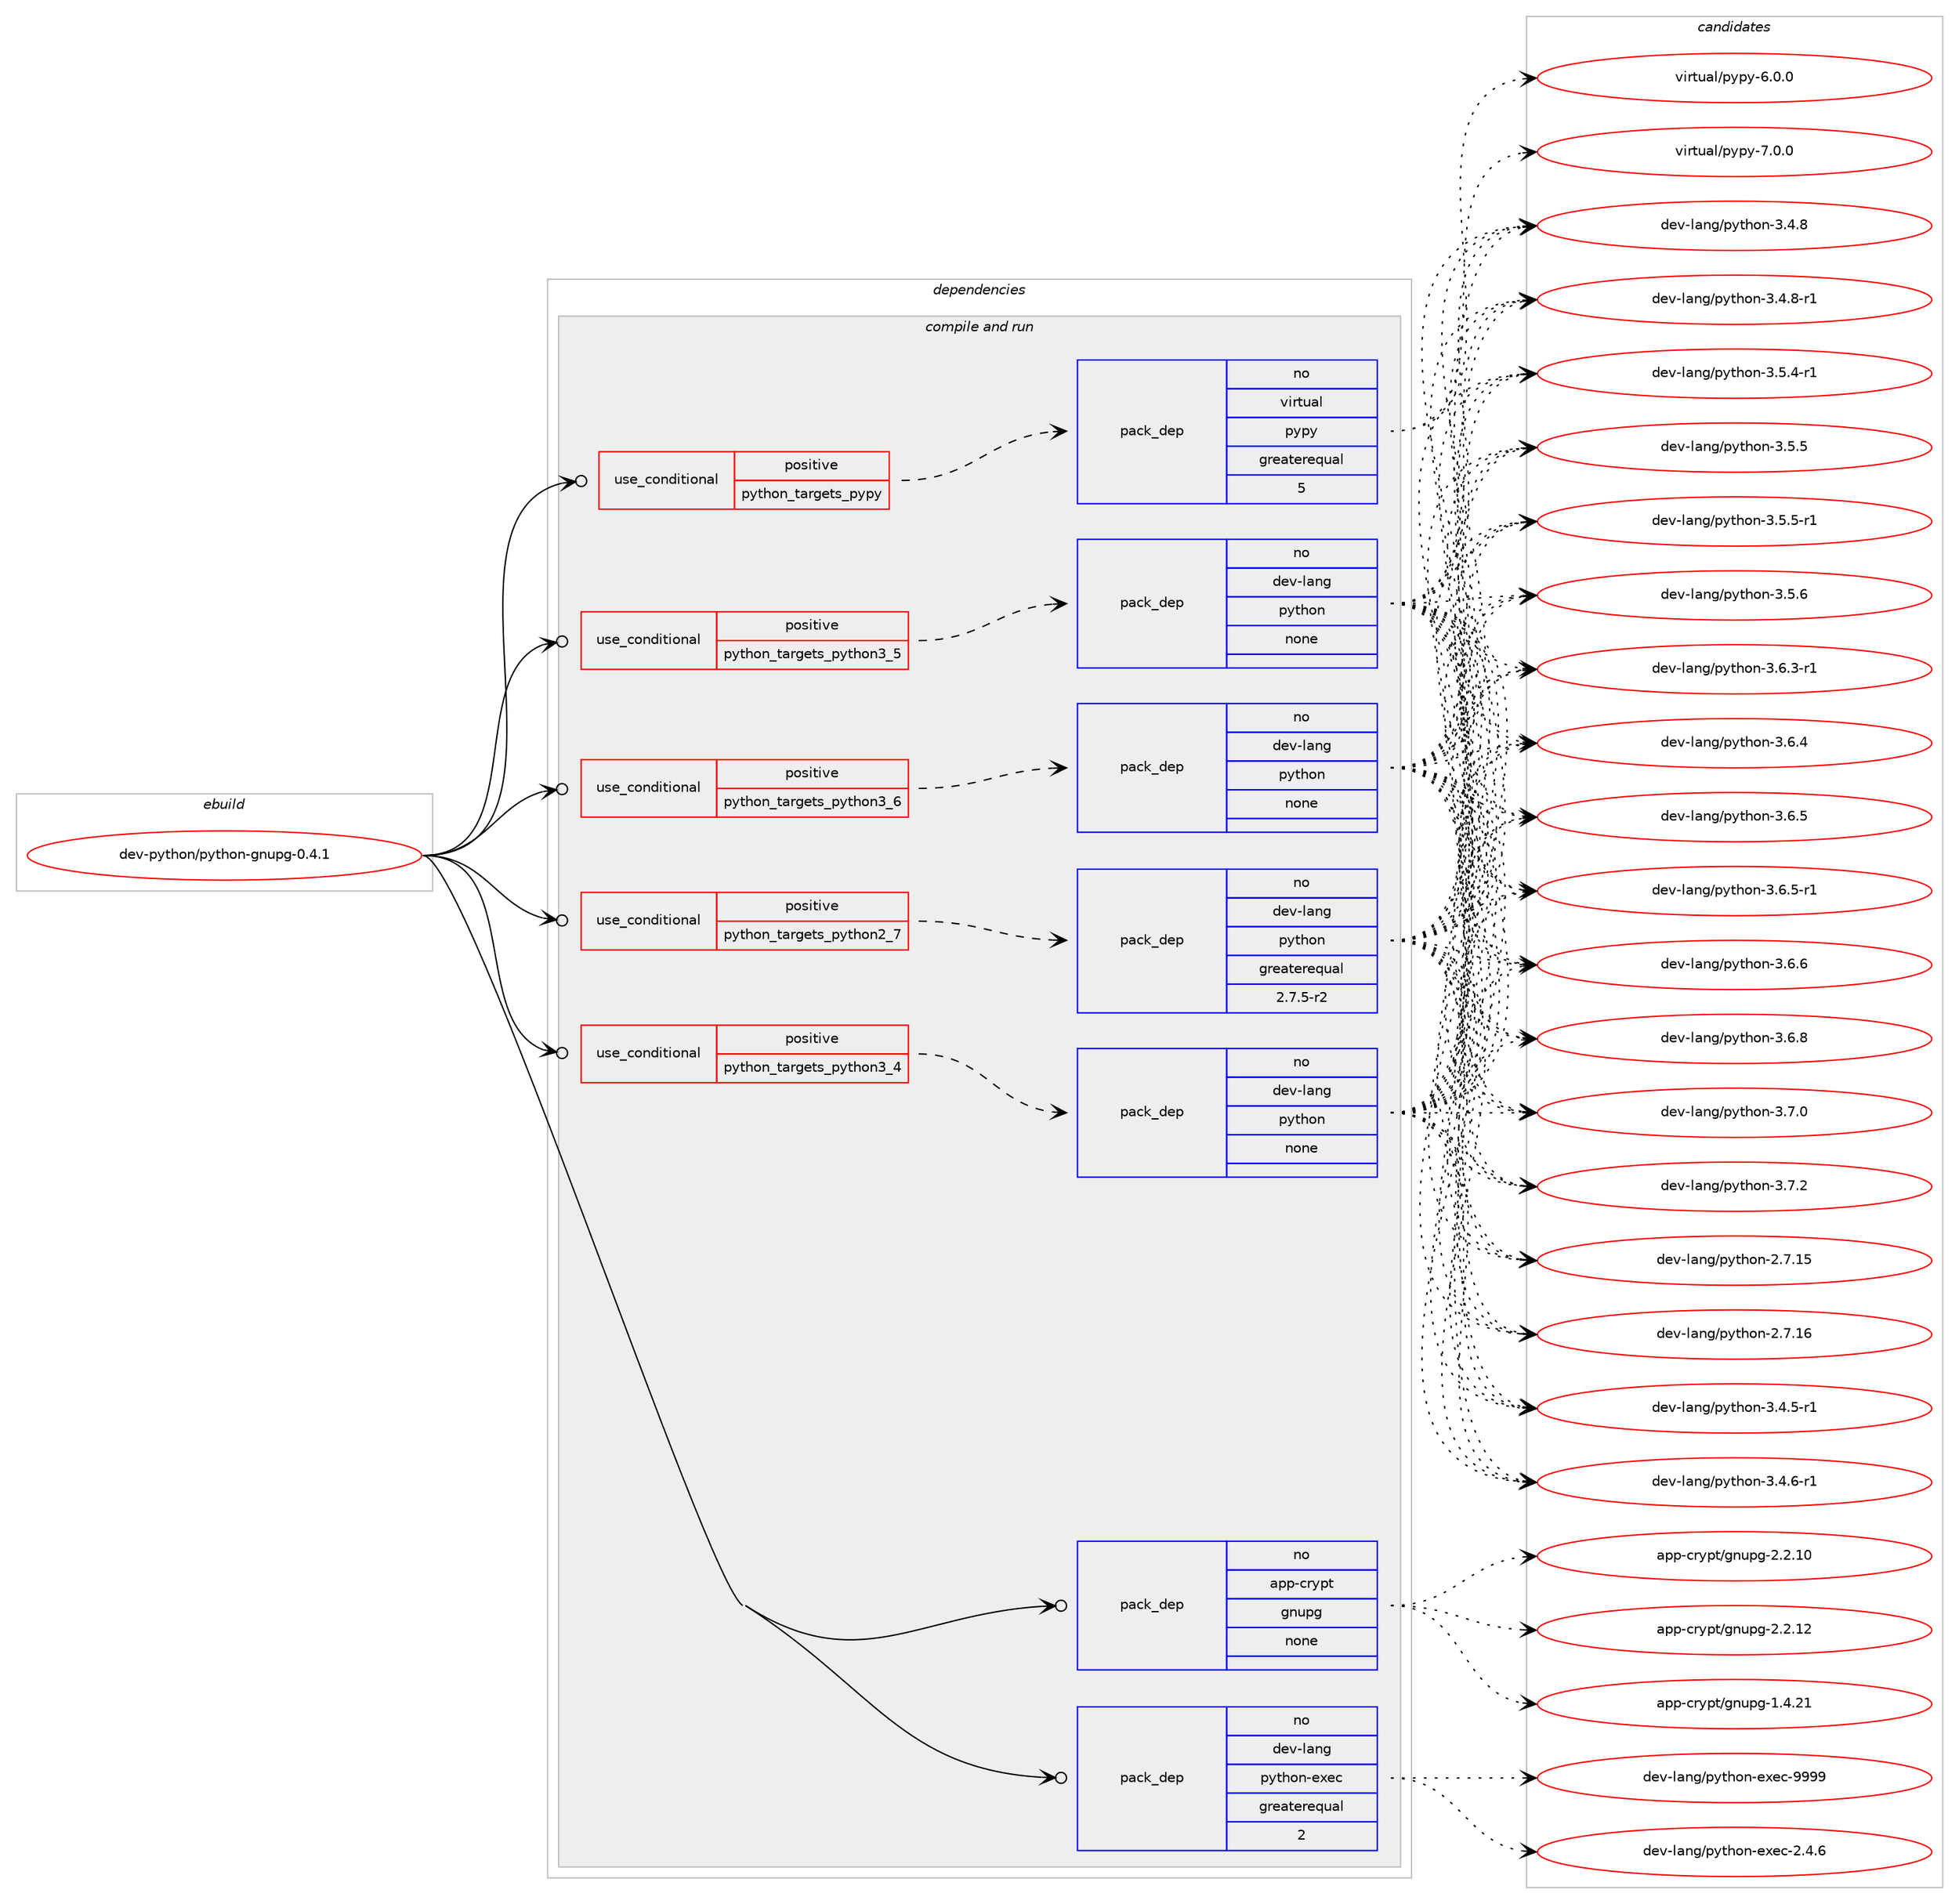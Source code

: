 digraph prolog {

# *************
# Graph options
# *************

newrank=true;
concentrate=true;
compound=true;
graph [rankdir=LR,fontname=Helvetica,fontsize=10,ranksep=1.5];#, ranksep=2.5, nodesep=0.2];
edge  [arrowhead=vee];
node  [fontname=Helvetica,fontsize=10];

# **********
# The ebuild
# **********

subgraph cluster_leftcol {
color=gray;
rank=same;
label=<<i>ebuild</i>>;
id [label="dev-python/python-gnupg-0.4.1", color=red, width=4, href="../dev-python/python-gnupg-0.4.1.svg"];
}

# ****************
# The dependencies
# ****************

subgraph cluster_midcol {
color=gray;
label=<<i>dependencies</i>>;
subgraph cluster_compile {
fillcolor="#eeeeee";
style=filled;
label=<<i>compile</i>>;
}
subgraph cluster_compileandrun {
fillcolor="#eeeeee";
style=filled;
label=<<i>compile and run</i>>;
subgraph cond382690 {
dependency1435049 [label=<<TABLE BORDER="0" CELLBORDER="1" CELLSPACING="0" CELLPADDING="4"><TR><TD ROWSPAN="3" CELLPADDING="10">use_conditional</TD></TR><TR><TD>positive</TD></TR><TR><TD>python_targets_pypy</TD></TR></TABLE>>, shape=none, color=red];
subgraph pack1029006 {
dependency1435050 [label=<<TABLE BORDER="0" CELLBORDER="1" CELLSPACING="0" CELLPADDING="4" WIDTH="220"><TR><TD ROWSPAN="6" CELLPADDING="30">pack_dep</TD></TR><TR><TD WIDTH="110">no</TD></TR><TR><TD>virtual</TD></TR><TR><TD>pypy</TD></TR><TR><TD>greaterequal</TD></TR><TR><TD>5</TD></TR></TABLE>>, shape=none, color=blue];
}
dependency1435049:e -> dependency1435050:w [weight=20,style="dashed",arrowhead="vee"];
}
id:e -> dependency1435049:w [weight=20,style="solid",arrowhead="odotvee"];
subgraph cond382691 {
dependency1435051 [label=<<TABLE BORDER="0" CELLBORDER="1" CELLSPACING="0" CELLPADDING="4"><TR><TD ROWSPAN="3" CELLPADDING="10">use_conditional</TD></TR><TR><TD>positive</TD></TR><TR><TD>python_targets_python2_7</TD></TR></TABLE>>, shape=none, color=red];
subgraph pack1029007 {
dependency1435052 [label=<<TABLE BORDER="0" CELLBORDER="1" CELLSPACING="0" CELLPADDING="4" WIDTH="220"><TR><TD ROWSPAN="6" CELLPADDING="30">pack_dep</TD></TR><TR><TD WIDTH="110">no</TD></TR><TR><TD>dev-lang</TD></TR><TR><TD>python</TD></TR><TR><TD>greaterequal</TD></TR><TR><TD>2.7.5-r2</TD></TR></TABLE>>, shape=none, color=blue];
}
dependency1435051:e -> dependency1435052:w [weight=20,style="dashed",arrowhead="vee"];
}
id:e -> dependency1435051:w [weight=20,style="solid",arrowhead="odotvee"];
subgraph cond382692 {
dependency1435053 [label=<<TABLE BORDER="0" CELLBORDER="1" CELLSPACING="0" CELLPADDING="4"><TR><TD ROWSPAN="3" CELLPADDING="10">use_conditional</TD></TR><TR><TD>positive</TD></TR><TR><TD>python_targets_python3_4</TD></TR></TABLE>>, shape=none, color=red];
subgraph pack1029008 {
dependency1435054 [label=<<TABLE BORDER="0" CELLBORDER="1" CELLSPACING="0" CELLPADDING="4" WIDTH="220"><TR><TD ROWSPAN="6" CELLPADDING="30">pack_dep</TD></TR><TR><TD WIDTH="110">no</TD></TR><TR><TD>dev-lang</TD></TR><TR><TD>python</TD></TR><TR><TD>none</TD></TR><TR><TD></TD></TR></TABLE>>, shape=none, color=blue];
}
dependency1435053:e -> dependency1435054:w [weight=20,style="dashed",arrowhead="vee"];
}
id:e -> dependency1435053:w [weight=20,style="solid",arrowhead="odotvee"];
subgraph cond382693 {
dependency1435055 [label=<<TABLE BORDER="0" CELLBORDER="1" CELLSPACING="0" CELLPADDING="4"><TR><TD ROWSPAN="3" CELLPADDING="10">use_conditional</TD></TR><TR><TD>positive</TD></TR><TR><TD>python_targets_python3_5</TD></TR></TABLE>>, shape=none, color=red];
subgraph pack1029009 {
dependency1435056 [label=<<TABLE BORDER="0" CELLBORDER="1" CELLSPACING="0" CELLPADDING="4" WIDTH="220"><TR><TD ROWSPAN="6" CELLPADDING="30">pack_dep</TD></TR><TR><TD WIDTH="110">no</TD></TR><TR><TD>dev-lang</TD></TR><TR><TD>python</TD></TR><TR><TD>none</TD></TR><TR><TD></TD></TR></TABLE>>, shape=none, color=blue];
}
dependency1435055:e -> dependency1435056:w [weight=20,style="dashed",arrowhead="vee"];
}
id:e -> dependency1435055:w [weight=20,style="solid",arrowhead="odotvee"];
subgraph cond382694 {
dependency1435057 [label=<<TABLE BORDER="0" CELLBORDER="1" CELLSPACING="0" CELLPADDING="4"><TR><TD ROWSPAN="3" CELLPADDING="10">use_conditional</TD></TR><TR><TD>positive</TD></TR><TR><TD>python_targets_python3_6</TD></TR></TABLE>>, shape=none, color=red];
subgraph pack1029010 {
dependency1435058 [label=<<TABLE BORDER="0" CELLBORDER="1" CELLSPACING="0" CELLPADDING="4" WIDTH="220"><TR><TD ROWSPAN="6" CELLPADDING="30">pack_dep</TD></TR><TR><TD WIDTH="110">no</TD></TR><TR><TD>dev-lang</TD></TR><TR><TD>python</TD></TR><TR><TD>none</TD></TR><TR><TD></TD></TR></TABLE>>, shape=none, color=blue];
}
dependency1435057:e -> dependency1435058:w [weight=20,style="dashed",arrowhead="vee"];
}
id:e -> dependency1435057:w [weight=20,style="solid",arrowhead="odotvee"];
subgraph pack1029011 {
dependency1435059 [label=<<TABLE BORDER="0" CELLBORDER="1" CELLSPACING="0" CELLPADDING="4" WIDTH="220"><TR><TD ROWSPAN="6" CELLPADDING="30">pack_dep</TD></TR><TR><TD WIDTH="110">no</TD></TR><TR><TD>app-crypt</TD></TR><TR><TD>gnupg</TD></TR><TR><TD>none</TD></TR><TR><TD></TD></TR></TABLE>>, shape=none, color=blue];
}
id:e -> dependency1435059:w [weight=20,style="solid",arrowhead="odotvee"];
subgraph pack1029012 {
dependency1435060 [label=<<TABLE BORDER="0" CELLBORDER="1" CELLSPACING="0" CELLPADDING="4" WIDTH="220"><TR><TD ROWSPAN="6" CELLPADDING="30">pack_dep</TD></TR><TR><TD WIDTH="110">no</TD></TR><TR><TD>dev-lang</TD></TR><TR><TD>python-exec</TD></TR><TR><TD>greaterequal</TD></TR><TR><TD>2</TD></TR></TABLE>>, shape=none, color=blue];
}
id:e -> dependency1435060:w [weight=20,style="solid",arrowhead="odotvee"];
}
subgraph cluster_run {
fillcolor="#eeeeee";
style=filled;
label=<<i>run</i>>;
}
}

# **************
# The candidates
# **************

subgraph cluster_choices {
rank=same;
color=gray;
label=<<i>candidates</i>>;

subgraph choice1029006 {
color=black;
nodesep=1;
choice1181051141161179710847112121112121455446484648 [label="virtual/pypy-6.0.0", color=red, width=4,href="../virtual/pypy-6.0.0.svg"];
choice1181051141161179710847112121112121455546484648 [label="virtual/pypy-7.0.0", color=red, width=4,href="../virtual/pypy-7.0.0.svg"];
dependency1435050:e -> choice1181051141161179710847112121112121455446484648:w [style=dotted,weight="100"];
dependency1435050:e -> choice1181051141161179710847112121112121455546484648:w [style=dotted,weight="100"];
}
subgraph choice1029007 {
color=black;
nodesep=1;
choice10010111845108971101034711212111610411111045504655464953 [label="dev-lang/python-2.7.15", color=red, width=4,href="../dev-lang/python-2.7.15.svg"];
choice10010111845108971101034711212111610411111045504655464954 [label="dev-lang/python-2.7.16", color=red, width=4,href="../dev-lang/python-2.7.16.svg"];
choice1001011184510897110103471121211161041111104551465246534511449 [label="dev-lang/python-3.4.5-r1", color=red, width=4,href="../dev-lang/python-3.4.5-r1.svg"];
choice1001011184510897110103471121211161041111104551465246544511449 [label="dev-lang/python-3.4.6-r1", color=red, width=4,href="../dev-lang/python-3.4.6-r1.svg"];
choice100101118451089711010347112121116104111110455146524656 [label="dev-lang/python-3.4.8", color=red, width=4,href="../dev-lang/python-3.4.8.svg"];
choice1001011184510897110103471121211161041111104551465246564511449 [label="dev-lang/python-3.4.8-r1", color=red, width=4,href="../dev-lang/python-3.4.8-r1.svg"];
choice1001011184510897110103471121211161041111104551465346524511449 [label="dev-lang/python-3.5.4-r1", color=red, width=4,href="../dev-lang/python-3.5.4-r1.svg"];
choice100101118451089711010347112121116104111110455146534653 [label="dev-lang/python-3.5.5", color=red, width=4,href="../dev-lang/python-3.5.5.svg"];
choice1001011184510897110103471121211161041111104551465346534511449 [label="dev-lang/python-3.5.5-r1", color=red, width=4,href="../dev-lang/python-3.5.5-r1.svg"];
choice100101118451089711010347112121116104111110455146534654 [label="dev-lang/python-3.5.6", color=red, width=4,href="../dev-lang/python-3.5.6.svg"];
choice1001011184510897110103471121211161041111104551465446514511449 [label="dev-lang/python-3.6.3-r1", color=red, width=4,href="../dev-lang/python-3.6.3-r1.svg"];
choice100101118451089711010347112121116104111110455146544652 [label="dev-lang/python-3.6.4", color=red, width=4,href="../dev-lang/python-3.6.4.svg"];
choice100101118451089711010347112121116104111110455146544653 [label="dev-lang/python-3.6.5", color=red, width=4,href="../dev-lang/python-3.6.5.svg"];
choice1001011184510897110103471121211161041111104551465446534511449 [label="dev-lang/python-3.6.5-r1", color=red, width=4,href="../dev-lang/python-3.6.5-r1.svg"];
choice100101118451089711010347112121116104111110455146544654 [label="dev-lang/python-3.6.6", color=red, width=4,href="../dev-lang/python-3.6.6.svg"];
choice100101118451089711010347112121116104111110455146544656 [label="dev-lang/python-3.6.8", color=red, width=4,href="../dev-lang/python-3.6.8.svg"];
choice100101118451089711010347112121116104111110455146554648 [label="dev-lang/python-3.7.0", color=red, width=4,href="../dev-lang/python-3.7.0.svg"];
choice100101118451089711010347112121116104111110455146554650 [label="dev-lang/python-3.7.2", color=red, width=4,href="../dev-lang/python-3.7.2.svg"];
dependency1435052:e -> choice10010111845108971101034711212111610411111045504655464953:w [style=dotted,weight="100"];
dependency1435052:e -> choice10010111845108971101034711212111610411111045504655464954:w [style=dotted,weight="100"];
dependency1435052:e -> choice1001011184510897110103471121211161041111104551465246534511449:w [style=dotted,weight="100"];
dependency1435052:e -> choice1001011184510897110103471121211161041111104551465246544511449:w [style=dotted,weight="100"];
dependency1435052:e -> choice100101118451089711010347112121116104111110455146524656:w [style=dotted,weight="100"];
dependency1435052:e -> choice1001011184510897110103471121211161041111104551465246564511449:w [style=dotted,weight="100"];
dependency1435052:e -> choice1001011184510897110103471121211161041111104551465346524511449:w [style=dotted,weight="100"];
dependency1435052:e -> choice100101118451089711010347112121116104111110455146534653:w [style=dotted,weight="100"];
dependency1435052:e -> choice1001011184510897110103471121211161041111104551465346534511449:w [style=dotted,weight="100"];
dependency1435052:e -> choice100101118451089711010347112121116104111110455146534654:w [style=dotted,weight="100"];
dependency1435052:e -> choice1001011184510897110103471121211161041111104551465446514511449:w [style=dotted,weight="100"];
dependency1435052:e -> choice100101118451089711010347112121116104111110455146544652:w [style=dotted,weight="100"];
dependency1435052:e -> choice100101118451089711010347112121116104111110455146544653:w [style=dotted,weight="100"];
dependency1435052:e -> choice1001011184510897110103471121211161041111104551465446534511449:w [style=dotted,weight="100"];
dependency1435052:e -> choice100101118451089711010347112121116104111110455146544654:w [style=dotted,weight="100"];
dependency1435052:e -> choice100101118451089711010347112121116104111110455146544656:w [style=dotted,weight="100"];
dependency1435052:e -> choice100101118451089711010347112121116104111110455146554648:w [style=dotted,weight="100"];
dependency1435052:e -> choice100101118451089711010347112121116104111110455146554650:w [style=dotted,weight="100"];
}
subgraph choice1029008 {
color=black;
nodesep=1;
choice10010111845108971101034711212111610411111045504655464953 [label="dev-lang/python-2.7.15", color=red, width=4,href="../dev-lang/python-2.7.15.svg"];
choice10010111845108971101034711212111610411111045504655464954 [label="dev-lang/python-2.7.16", color=red, width=4,href="../dev-lang/python-2.7.16.svg"];
choice1001011184510897110103471121211161041111104551465246534511449 [label="dev-lang/python-3.4.5-r1", color=red, width=4,href="../dev-lang/python-3.4.5-r1.svg"];
choice1001011184510897110103471121211161041111104551465246544511449 [label="dev-lang/python-3.4.6-r1", color=red, width=4,href="../dev-lang/python-3.4.6-r1.svg"];
choice100101118451089711010347112121116104111110455146524656 [label="dev-lang/python-3.4.8", color=red, width=4,href="../dev-lang/python-3.4.8.svg"];
choice1001011184510897110103471121211161041111104551465246564511449 [label="dev-lang/python-3.4.8-r1", color=red, width=4,href="../dev-lang/python-3.4.8-r1.svg"];
choice1001011184510897110103471121211161041111104551465346524511449 [label="dev-lang/python-3.5.4-r1", color=red, width=4,href="../dev-lang/python-3.5.4-r1.svg"];
choice100101118451089711010347112121116104111110455146534653 [label="dev-lang/python-3.5.5", color=red, width=4,href="../dev-lang/python-3.5.5.svg"];
choice1001011184510897110103471121211161041111104551465346534511449 [label="dev-lang/python-3.5.5-r1", color=red, width=4,href="../dev-lang/python-3.5.5-r1.svg"];
choice100101118451089711010347112121116104111110455146534654 [label="dev-lang/python-3.5.6", color=red, width=4,href="../dev-lang/python-3.5.6.svg"];
choice1001011184510897110103471121211161041111104551465446514511449 [label="dev-lang/python-3.6.3-r1", color=red, width=4,href="../dev-lang/python-3.6.3-r1.svg"];
choice100101118451089711010347112121116104111110455146544652 [label="dev-lang/python-3.6.4", color=red, width=4,href="../dev-lang/python-3.6.4.svg"];
choice100101118451089711010347112121116104111110455146544653 [label="dev-lang/python-3.6.5", color=red, width=4,href="../dev-lang/python-3.6.5.svg"];
choice1001011184510897110103471121211161041111104551465446534511449 [label="dev-lang/python-3.6.5-r1", color=red, width=4,href="../dev-lang/python-3.6.5-r1.svg"];
choice100101118451089711010347112121116104111110455146544654 [label="dev-lang/python-3.6.6", color=red, width=4,href="../dev-lang/python-3.6.6.svg"];
choice100101118451089711010347112121116104111110455146544656 [label="dev-lang/python-3.6.8", color=red, width=4,href="../dev-lang/python-3.6.8.svg"];
choice100101118451089711010347112121116104111110455146554648 [label="dev-lang/python-3.7.0", color=red, width=4,href="../dev-lang/python-3.7.0.svg"];
choice100101118451089711010347112121116104111110455146554650 [label="dev-lang/python-3.7.2", color=red, width=4,href="../dev-lang/python-3.7.2.svg"];
dependency1435054:e -> choice10010111845108971101034711212111610411111045504655464953:w [style=dotted,weight="100"];
dependency1435054:e -> choice10010111845108971101034711212111610411111045504655464954:w [style=dotted,weight="100"];
dependency1435054:e -> choice1001011184510897110103471121211161041111104551465246534511449:w [style=dotted,weight="100"];
dependency1435054:e -> choice1001011184510897110103471121211161041111104551465246544511449:w [style=dotted,weight="100"];
dependency1435054:e -> choice100101118451089711010347112121116104111110455146524656:w [style=dotted,weight="100"];
dependency1435054:e -> choice1001011184510897110103471121211161041111104551465246564511449:w [style=dotted,weight="100"];
dependency1435054:e -> choice1001011184510897110103471121211161041111104551465346524511449:w [style=dotted,weight="100"];
dependency1435054:e -> choice100101118451089711010347112121116104111110455146534653:w [style=dotted,weight="100"];
dependency1435054:e -> choice1001011184510897110103471121211161041111104551465346534511449:w [style=dotted,weight="100"];
dependency1435054:e -> choice100101118451089711010347112121116104111110455146534654:w [style=dotted,weight="100"];
dependency1435054:e -> choice1001011184510897110103471121211161041111104551465446514511449:w [style=dotted,weight="100"];
dependency1435054:e -> choice100101118451089711010347112121116104111110455146544652:w [style=dotted,weight="100"];
dependency1435054:e -> choice100101118451089711010347112121116104111110455146544653:w [style=dotted,weight="100"];
dependency1435054:e -> choice1001011184510897110103471121211161041111104551465446534511449:w [style=dotted,weight="100"];
dependency1435054:e -> choice100101118451089711010347112121116104111110455146544654:w [style=dotted,weight="100"];
dependency1435054:e -> choice100101118451089711010347112121116104111110455146544656:w [style=dotted,weight="100"];
dependency1435054:e -> choice100101118451089711010347112121116104111110455146554648:w [style=dotted,weight="100"];
dependency1435054:e -> choice100101118451089711010347112121116104111110455146554650:w [style=dotted,weight="100"];
}
subgraph choice1029009 {
color=black;
nodesep=1;
choice10010111845108971101034711212111610411111045504655464953 [label="dev-lang/python-2.7.15", color=red, width=4,href="../dev-lang/python-2.7.15.svg"];
choice10010111845108971101034711212111610411111045504655464954 [label="dev-lang/python-2.7.16", color=red, width=4,href="../dev-lang/python-2.7.16.svg"];
choice1001011184510897110103471121211161041111104551465246534511449 [label="dev-lang/python-3.4.5-r1", color=red, width=4,href="../dev-lang/python-3.4.5-r1.svg"];
choice1001011184510897110103471121211161041111104551465246544511449 [label="dev-lang/python-3.4.6-r1", color=red, width=4,href="../dev-lang/python-3.4.6-r1.svg"];
choice100101118451089711010347112121116104111110455146524656 [label="dev-lang/python-3.4.8", color=red, width=4,href="../dev-lang/python-3.4.8.svg"];
choice1001011184510897110103471121211161041111104551465246564511449 [label="dev-lang/python-3.4.8-r1", color=red, width=4,href="../dev-lang/python-3.4.8-r1.svg"];
choice1001011184510897110103471121211161041111104551465346524511449 [label="dev-lang/python-3.5.4-r1", color=red, width=4,href="../dev-lang/python-3.5.4-r1.svg"];
choice100101118451089711010347112121116104111110455146534653 [label="dev-lang/python-3.5.5", color=red, width=4,href="../dev-lang/python-3.5.5.svg"];
choice1001011184510897110103471121211161041111104551465346534511449 [label="dev-lang/python-3.5.5-r1", color=red, width=4,href="../dev-lang/python-3.5.5-r1.svg"];
choice100101118451089711010347112121116104111110455146534654 [label="dev-lang/python-3.5.6", color=red, width=4,href="../dev-lang/python-3.5.6.svg"];
choice1001011184510897110103471121211161041111104551465446514511449 [label="dev-lang/python-3.6.3-r1", color=red, width=4,href="../dev-lang/python-3.6.3-r1.svg"];
choice100101118451089711010347112121116104111110455146544652 [label="dev-lang/python-3.6.4", color=red, width=4,href="../dev-lang/python-3.6.4.svg"];
choice100101118451089711010347112121116104111110455146544653 [label="dev-lang/python-3.6.5", color=red, width=4,href="../dev-lang/python-3.6.5.svg"];
choice1001011184510897110103471121211161041111104551465446534511449 [label="dev-lang/python-3.6.5-r1", color=red, width=4,href="../dev-lang/python-3.6.5-r1.svg"];
choice100101118451089711010347112121116104111110455146544654 [label="dev-lang/python-3.6.6", color=red, width=4,href="../dev-lang/python-3.6.6.svg"];
choice100101118451089711010347112121116104111110455146544656 [label="dev-lang/python-3.6.8", color=red, width=4,href="../dev-lang/python-3.6.8.svg"];
choice100101118451089711010347112121116104111110455146554648 [label="dev-lang/python-3.7.0", color=red, width=4,href="../dev-lang/python-3.7.0.svg"];
choice100101118451089711010347112121116104111110455146554650 [label="dev-lang/python-3.7.2", color=red, width=4,href="../dev-lang/python-3.7.2.svg"];
dependency1435056:e -> choice10010111845108971101034711212111610411111045504655464953:w [style=dotted,weight="100"];
dependency1435056:e -> choice10010111845108971101034711212111610411111045504655464954:w [style=dotted,weight="100"];
dependency1435056:e -> choice1001011184510897110103471121211161041111104551465246534511449:w [style=dotted,weight="100"];
dependency1435056:e -> choice1001011184510897110103471121211161041111104551465246544511449:w [style=dotted,weight="100"];
dependency1435056:e -> choice100101118451089711010347112121116104111110455146524656:w [style=dotted,weight="100"];
dependency1435056:e -> choice1001011184510897110103471121211161041111104551465246564511449:w [style=dotted,weight="100"];
dependency1435056:e -> choice1001011184510897110103471121211161041111104551465346524511449:w [style=dotted,weight="100"];
dependency1435056:e -> choice100101118451089711010347112121116104111110455146534653:w [style=dotted,weight="100"];
dependency1435056:e -> choice1001011184510897110103471121211161041111104551465346534511449:w [style=dotted,weight="100"];
dependency1435056:e -> choice100101118451089711010347112121116104111110455146534654:w [style=dotted,weight="100"];
dependency1435056:e -> choice1001011184510897110103471121211161041111104551465446514511449:w [style=dotted,weight="100"];
dependency1435056:e -> choice100101118451089711010347112121116104111110455146544652:w [style=dotted,weight="100"];
dependency1435056:e -> choice100101118451089711010347112121116104111110455146544653:w [style=dotted,weight="100"];
dependency1435056:e -> choice1001011184510897110103471121211161041111104551465446534511449:w [style=dotted,weight="100"];
dependency1435056:e -> choice100101118451089711010347112121116104111110455146544654:w [style=dotted,weight="100"];
dependency1435056:e -> choice100101118451089711010347112121116104111110455146544656:w [style=dotted,weight="100"];
dependency1435056:e -> choice100101118451089711010347112121116104111110455146554648:w [style=dotted,weight="100"];
dependency1435056:e -> choice100101118451089711010347112121116104111110455146554650:w [style=dotted,weight="100"];
}
subgraph choice1029010 {
color=black;
nodesep=1;
choice10010111845108971101034711212111610411111045504655464953 [label="dev-lang/python-2.7.15", color=red, width=4,href="../dev-lang/python-2.7.15.svg"];
choice10010111845108971101034711212111610411111045504655464954 [label="dev-lang/python-2.7.16", color=red, width=4,href="../dev-lang/python-2.7.16.svg"];
choice1001011184510897110103471121211161041111104551465246534511449 [label="dev-lang/python-3.4.5-r1", color=red, width=4,href="../dev-lang/python-3.4.5-r1.svg"];
choice1001011184510897110103471121211161041111104551465246544511449 [label="dev-lang/python-3.4.6-r1", color=red, width=4,href="../dev-lang/python-3.4.6-r1.svg"];
choice100101118451089711010347112121116104111110455146524656 [label="dev-lang/python-3.4.8", color=red, width=4,href="../dev-lang/python-3.4.8.svg"];
choice1001011184510897110103471121211161041111104551465246564511449 [label="dev-lang/python-3.4.8-r1", color=red, width=4,href="../dev-lang/python-3.4.8-r1.svg"];
choice1001011184510897110103471121211161041111104551465346524511449 [label="dev-lang/python-3.5.4-r1", color=red, width=4,href="../dev-lang/python-3.5.4-r1.svg"];
choice100101118451089711010347112121116104111110455146534653 [label="dev-lang/python-3.5.5", color=red, width=4,href="../dev-lang/python-3.5.5.svg"];
choice1001011184510897110103471121211161041111104551465346534511449 [label="dev-lang/python-3.5.5-r1", color=red, width=4,href="../dev-lang/python-3.5.5-r1.svg"];
choice100101118451089711010347112121116104111110455146534654 [label="dev-lang/python-3.5.6", color=red, width=4,href="../dev-lang/python-3.5.6.svg"];
choice1001011184510897110103471121211161041111104551465446514511449 [label="dev-lang/python-3.6.3-r1", color=red, width=4,href="../dev-lang/python-3.6.3-r1.svg"];
choice100101118451089711010347112121116104111110455146544652 [label="dev-lang/python-3.6.4", color=red, width=4,href="../dev-lang/python-3.6.4.svg"];
choice100101118451089711010347112121116104111110455146544653 [label="dev-lang/python-3.6.5", color=red, width=4,href="../dev-lang/python-3.6.5.svg"];
choice1001011184510897110103471121211161041111104551465446534511449 [label="dev-lang/python-3.6.5-r1", color=red, width=4,href="../dev-lang/python-3.6.5-r1.svg"];
choice100101118451089711010347112121116104111110455146544654 [label="dev-lang/python-3.6.6", color=red, width=4,href="../dev-lang/python-3.6.6.svg"];
choice100101118451089711010347112121116104111110455146544656 [label="dev-lang/python-3.6.8", color=red, width=4,href="../dev-lang/python-3.6.8.svg"];
choice100101118451089711010347112121116104111110455146554648 [label="dev-lang/python-3.7.0", color=red, width=4,href="../dev-lang/python-3.7.0.svg"];
choice100101118451089711010347112121116104111110455146554650 [label="dev-lang/python-3.7.2", color=red, width=4,href="../dev-lang/python-3.7.2.svg"];
dependency1435058:e -> choice10010111845108971101034711212111610411111045504655464953:w [style=dotted,weight="100"];
dependency1435058:e -> choice10010111845108971101034711212111610411111045504655464954:w [style=dotted,weight="100"];
dependency1435058:e -> choice1001011184510897110103471121211161041111104551465246534511449:w [style=dotted,weight="100"];
dependency1435058:e -> choice1001011184510897110103471121211161041111104551465246544511449:w [style=dotted,weight="100"];
dependency1435058:e -> choice100101118451089711010347112121116104111110455146524656:w [style=dotted,weight="100"];
dependency1435058:e -> choice1001011184510897110103471121211161041111104551465246564511449:w [style=dotted,weight="100"];
dependency1435058:e -> choice1001011184510897110103471121211161041111104551465346524511449:w [style=dotted,weight="100"];
dependency1435058:e -> choice100101118451089711010347112121116104111110455146534653:w [style=dotted,weight="100"];
dependency1435058:e -> choice1001011184510897110103471121211161041111104551465346534511449:w [style=dotted,weight="100"];
dependency1435058:e -> choice100101118451089711010347112121116104111110455146534654:w [style=dotted,weight="100"];
dependency1435058:e -> choice1001011184510897110103471121211161041111104551465446514511449:w [style=dotted,weight="100"];
dependency1435058:e -> choice100101118451089711010347112121116104111110455146544652:w [style=dotted,weight="100"];
dependency1435058:e -> choice100101118451089711010347112121116104111110455146544653:w [style=dotted,weight="100"];
dependency1435058:e -> choice1001011184510897110103471121211161041111104551465446534511449:w [style=dotted,weight="100"];
dependency1435058:e -> choice100101118451089711010347112121116104111110455146544654:w [style=dotted,weight="100"];
dependency1435058:e -> choice100101118451089711010347112121116104111110455146544656:w [style=dotted,weight="100"];
dependency1435058:e -> choice100101118451089711010347112121116104111110455146554648:w [style=dotted,weight="100"];
dependency1435058:e -> choice100101118451089711010347112121116104111110455146554650:w [style=dotted,weight="100"];
}
subgraph choice1029011 {
color=black;
nodesep=1;
choice9711211245991141211121164710311011711210345494652465049 [label="app-crypt/gnupg-1.4.21", color=red, width=4,href="../app-crypt/gnupg-1.4.21.svg"];
choice9711211245991141211121164710311011711210345504650464948 [label="app-crypt/gnupg-2.2.10", color=red, width=4,href="../app-crypt/gnupg-2.2.10.svg"];
choice9711211245991141211121164710311011711210345504650464950 [label="app-crypt/gnupg-2.2.12", color=red, width=4,href="../app-crypt/gnupg-2.2.12.svg"];
dependency1435059:e -> choice9711211245991141211121164710311011711210345494652465049:w [style=dotted,weight="100"];
dependency1435059:e -> choice9711211245991141211121164710311011711210345504650464948:w [style=dotted,weight="100"];
dependency1435059:e -> choice9711211245991141211121164710311011711210345504650464950:w [style=dotted,weight="100"];
}
subgraph choice1029012 {
color=black;
nodesep=1;
choice1001011184510897110103471121211161041111104510112010199455046524654 [label="dev-lang/python-exec-2.4.6", color=red, width=4,href="../dev-lang/python-exec-2.4.6.svg"];
choice10010111845108971101034711212111610411111045101120101994557575757 [label="dev-lang/python-exec-9999", color=red, width=4,href="../dev-lang/python-exec-9999.svg"];
dependency1435060:e -> choice1001011184510897110103471121211161041111104510112010199455046524654:w [style=dotted,weight="100"];
dependency1435060:e -> choice10010111845108971101034711212111610411111045101120101994557575757:w [style=dotted,weight="100"];
}
}

}
